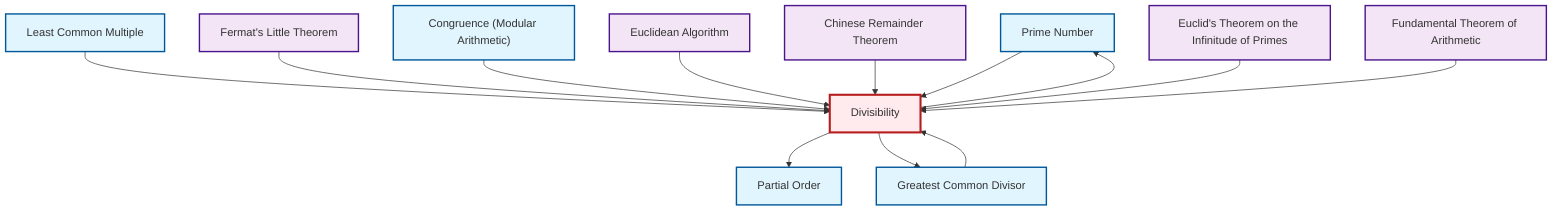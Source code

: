 graph TD
    classDef definition fill:#e1f5fe,stroke:#01579b,stroke-width:2px
    classDef theorem fill:#f3e5f5,stroke:#4a148c,stroke-width:2px
    classDef axiom fill:#fff3e0,stroke:#e65100,stroke-width:2px
    classDef example fill:#e8f5e9,stroke:#1b5e20,stroke-width:2px
    classDef current fill:#ffebee,stroke:#b71c1c,stroke-width:3px
    def-prime["Prime Number"]:::definition
    def-divisibility["Divisibility"]:::definition
    thm-fundamental-arithmetic["Fundamental Theorem of Arithmetic"]:::theorem
    thm-chinese-remainder["Chinese Remainder Theorem"]:::theorem
    def-gcd["Greatest Common Divisor"]:::definition
    def-lcm["Least Common Multiple"]:::definition
    thm-fermat-little["Fermat's Little Theorem"]:::theorem
    thm-euclid-infinitude-primes["Euclid's Theorem on the Infinitude of Primes"]:::theorem
    def-congruence["Congruence (Modular Arithmetic)"]:::definition
    def-partial-order["Partial Order"]:::definition
    thm-euclidean-algorithm["Euclidean Algorithm"]:::theorem
    def-divisibility --> def-prime
    def-lcm --> def-divisibility
    def-divisibility --> def-partial-order
    thm-fermat-little --> def-divisibility
    def-congruence --> def-divisibility
    def-gcd --> def-divisibility
    thm-euclidean-algorithm --> def-divisibility
    def-prime --> def-divisibility
    thm-chinese-remainder --> def-divisibility
    thm-euclid-infinitude-primes --> def-divisibility
    thm-fundamental-arithmetic --> def-divisibility
    def-divisibility --> def-gcd
    class def-divisibility current